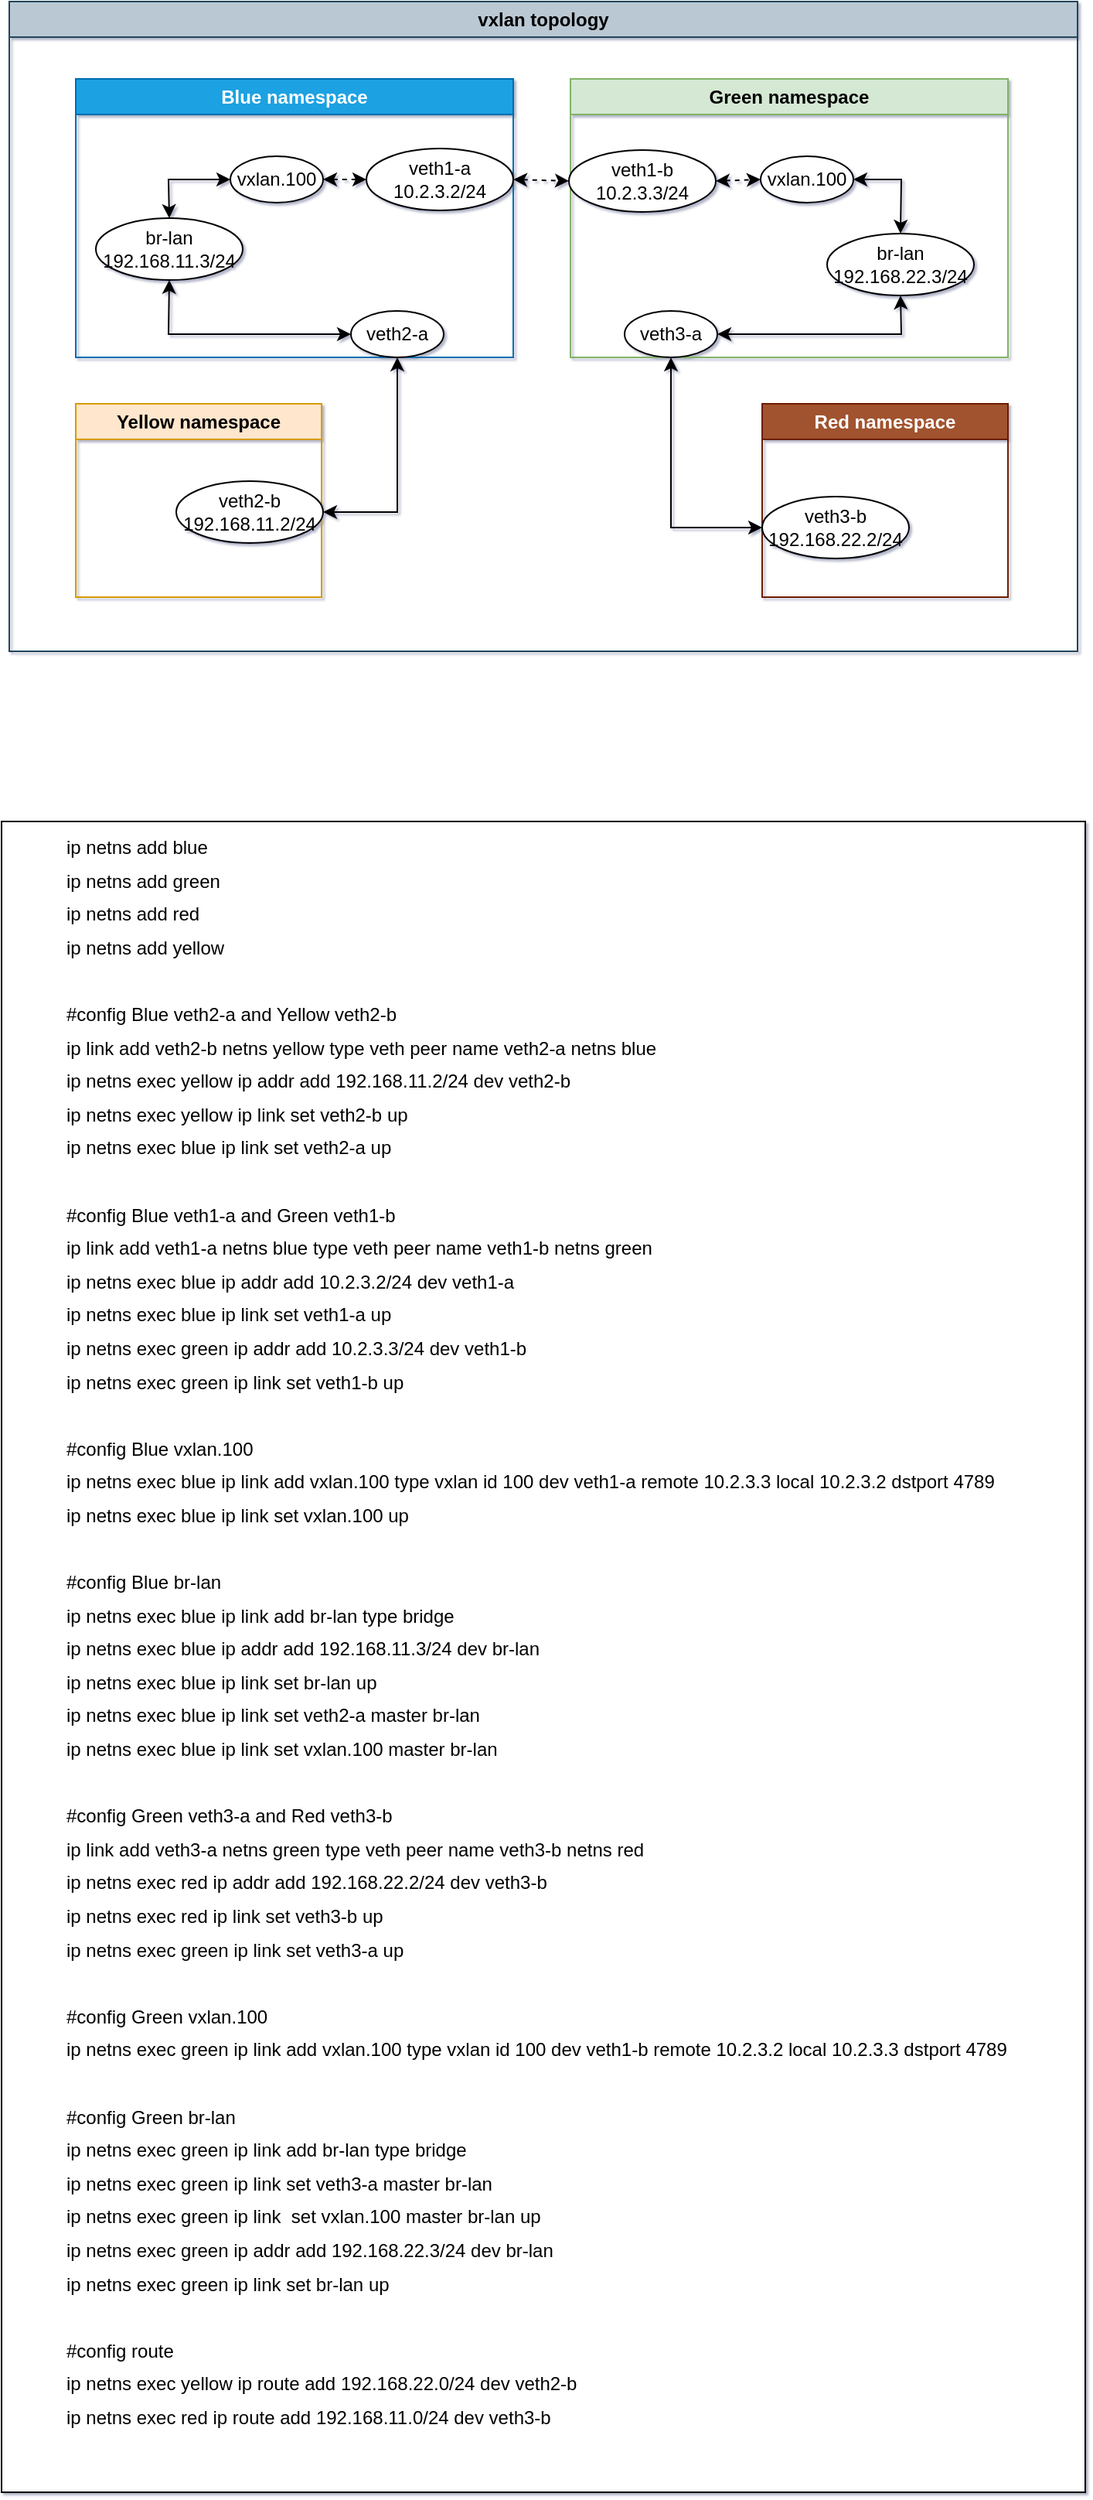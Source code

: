 <mxfile version="26.1.1">
  <diagram name="Page-1" id="sw6Nn3xSE8j5OQ7Urha7">
    <mxGraphModel dx="1434" dy="738" grid="1" gridSize="10" guides="1" tooltips="1" connect="1" arrows="1" fold="1" page="1" pageScale="1" pageWidth="850" pageHeight="1100" math="0" shadow="1">
      <root>
        <mxCell id="0" />
        <mxCell id="1" parent="0" />
        <mxCell id="GJlPNngb7z6mleHIEqyQ-1" value="vxlan topology" style="swimlane;whiteSpace=wrap;html=1;fillColor=#bac8d3;strokeColor=#23445d;" vertex="1" parent="1">
          <mxGeometry x="39" y="250" width="691" height="420" as="geometry" />
        </mxCell>
        <mxCell id="GJlPNngb7z6mleHIEqyQ-2" value="Blue namespace" style="swimlane;whiteSpace=wrap;html=1;fillColor=#1ba1e2;strokeColor=#006EAF;fontColor=#ffffff;" vertex="1" parent="GJlPNngb7z6mleHIEqyQ-1">
          <mxGeometry x="43" y="50" width="283" height="180" as="geometry" />
        </mxCell>
        <mxCell id="GJlPNngb7z6mleHIEqyQ-4" value="vxlan.100" style="ellipse;whiteSpace=wrap;html=1;" vertex="1" parent="GJlPNngb7z6mleHIEqyQ-2">
          <mxGeometry x="100" y="50" width="60" height="30" as="geometry" />
        </mxCell>
        <mxCell id="GJlPNngb7z6mleHIEqyQ-6" value="br-lan&lt;br&gt;192.168.11.3/24" style="ellipse;whiteSpace=wrap;html=1;" vertex="1" parent="GJlPNngb7z6mleHIEqyQ-2">
          <mxGeometry x="13" y="90" width="95" height="40" as="geometry" />
        </mxCell>
        <mxCell id="GJlPNngb7z6mleHIEqyQ-9" value="veth2-a" style="ellipse;whiteSpace=wrap;html=1;" vertex="1" parent="GJlPNngb7z6mleHIEqyQ-2">
          <mxGeometry x="178" y="150" width="60" height="30" as="geometry" />
        </mxCell>
        <mxCell id="GJlPNngb7z6mleHIEqyQ-3" value="veth1-a&lt;div&gt;10.2.3.2/24&lt;/div&gt;" style="ellipse;whiteSpace=wrap;html=1;" vertex="1" parent="GJlPNngb7z6mleHIEqyQ-2">
          <mxGeometry x="188" y="45" width="95" height="40" as="geometry" />
        </mxCell>
        <mxCell id="GJlPNngb7z6mleHIEqyQ-26" value="" style="endArrow=classic;startArrow=classic;html=1;rounded=0;exitX=1;exitY=0.5;exitDx=0;exitDy=0;entryX=0;entryY=0.5;entryDx=0;entryDy=0;dashed=1;" edge="1" parent="GJlPNngb7z6mleHIEqyQ-2" source="GJlPNngb7z6mleHIEqyQ-4" target="GJlPNngb7z6mleHIEqyQ-3">
          <mxGeometry width="50" height="50" relative="1" as="geometry">
            <mxPoint x="210" y="110" as="sourcePoint" />
            <mxPoint x="260" y="60" as="targetPoint" />
          </mxGeometry>
        </mxCell>
        <mxCell id="GJlPNngb7z6mleHIEqyQ-27" value="" style="endArrow=classic;startArrow=classic;html=1;rounded=0;exitX=0.5;exitY=0;exitDx=0;exitDy=0;entryX=0;entryY=0.5;entryDx=0;entryDy=0;" edge="1" parent="GJlPNngb7z6mleHIEqyQ-2" source="GJlPNngb7z6mleHIEqyQ-6" target="GJlPNngb7z6mleHIEqyQ-4">
          <mxGeometry width="50" height="50" relative="1" as="geometry">
            <mxPoint x="210" y="110" as="sourcePoint" />
            <mxPoint x="260" y="60" as="targetPoint" />
            <Array as="points">
              <mxPoint x="60" y="65" />
            </Array>
          </mxGeometry>
        </mxCell>
        <mxCell id="GJlPNngb7z6mleHIEqyQ-28" value="" style="endArrow=classic;startArrow=classic;html=1;rounded=0;exitX=0.5;exitY=1;exitDx=0;exitDy=0;entryX=0;entryY=0.5;entryDx=0;entryDy=0;" edge="1" parent="GJlPNngb7z6mleHIEqyQ-2" source="GJlPNngb7z6mleHIEqyQ-6" target="GJlPNngb7z6mleHIEqyQ-9">
          <mxGeometry width="50" height="50" relative="1" as="geometry">
            <mxPoint x="210" y="110" as="sourcePoint" />
            <mxPoint x="260" y="60" as="targetPoint" />
            <Array as="points">
              <mxPoint x="60" y="165" />
            </Array>
          </mxGeometry>
        </mxCell>
        <mxCell id="GJlPNngb7z6mleHIEqyQ-12" value="Green namespace" style="swimlane;whiteSpace=wrap;html=1;fillColor=#d5e8d4;strokeColor=#82b366;" vertex="1" parent="GJlPNngb7z6mleHIEqyQ-1">
          <mxGeometry x="363" y="50" width="283" height="180" as="geometry" />
        </mxCell>
        <mxCell id="GJlPNngb7z6mleHIEqyQ-13" value="vxlan.100" style="ellipse;whiteSpace=wrap;html=1;" vertex="1" parent="GJlPNngb7z6mleHIEqyQ-12">
          <mxGeometry x="123" y="50" width="60" height="30" as="geometry" />
        </mxCell>
        <mxCell id="GJlPNngb7z6mleHIEqyQ-14" value="br-lan&lt;br&gt;192.168.22.3/24" style="ellipse;whiteSpace=wrap;html=1;" vertex="1" parent="GJlPNngb7z6mleHIEqyQ-12">
          <mxGeometry x="166" y="100" width="95" height="40" as="geometry" />
        </mxCell>
        <mxCell id="GJlPNngb7z6mleHIEqyQ-15" value="veth1-b&lt;div&gt;10.2.3.3/24&lt;/div&gt;" style="ellipse;whiteSpace=wrap;html=1;" vertex="1" parent="GJlPNngb7z6mleHIEqyQ-12">
          <mxGeometry x="-1" y="46" width="95" height="40" as="geometry" />
        </mxCell>
        <mxCell id="GJlPNngb7z6mleHIEqyQ-16" value="veth3-a" style="ellipse;whiteSpace=wrap;html=1;" vertex="1" parent="GJlPNngb7z6mleHIEqyQ-12">
          <mxGeometry x="35" y="150" width="60" height="30" as="geometry" />
        </mxCell>
        <mxCell id="GJlPNngb7z6mleHIEqyQ-31" value="" style="endArrow=classic;startArrow=classic;html=1;rounded=0;entryX=0;entryY=0.5;entryDx=0;entryDy=0;exitX=1;exitY=0.5;exitDx=0;exitDy=0;dashed=1;" edge="1" parent="GJlPNngb7z6mleHIEqyQ-12" source="GJlPNngb7z6mleHIEqyQ-15" target="GJlPNngb7z6mleHIEqyQ-13">
          <mxGeometry width="50" height="50" relative="1" as="geometry">
            <mxPoint x="-110" y="110" as="sourcePoint" />
            <mxPoint x="-60" y="60" as="targetPoint" />
          </mxGeometry>
        </mxCell>
        <mxCell id="GJlPNngb7z6mleHIEqyQ-33" value="" style="endArrow=classic;startArrow=classic;html=1;rounded=0;entryX=0.5;entryY=1;entryDx=0;entryDy=0;exitX=1;exitY=0.5;exitDx=0;exitDy=0;strokeColor=light-dark(#050505,#EDEDED);" edge="1" parent="GJlPNngb7z6mleHIEqyQ-12" source="GJlPNngb7z6mleHIEqyQ-16" target="GJlPNngb7z6mleHIEqyQ-14">
          <mxGeometry width="50" height="50" relative="1" as="geometry">
            <mxPoint x="150" y="160" as="sourcePoint" />
            <mxPoint x="-60" y="60" as="targetPoint" />
            <Array as="points">
              <mxPoint x="214" y="165" />
            </Array>
          </mxGeometry>
        </mxCell>
        <mxCell id="GJlPNngb7z6mleHIEqyQ-35" value="" style="endArrow=classic;startArrow=classic;html=1;rounded=0;exitX=0.5;exitY=0;exitDx=0;exitDy=0;entryX=1;entryY=0.5;entryDx=0;entryDy=0;" edge="1" parent="GJlPNngb7z6mleHIEqyQ-12" source="GJlPNngb7z6mleHIEqyQ-14" target="GJlPNngb7z6mleHIEqyQ-13">
          <mxGeometry width="50" height="50" relative="1" as="geometry">
            <mxPoint x="28" y="110" as="sourcePoint" />
            <mxPoint x="78" y="60" as="targetPoint" />
            <Array as="points">
              <mxPoint x="214" y="65" />
            </Array>
          </mxGeometry>
        </mxCell>
        <mxCell id="GJlPNngb7z6mleHIEqyQ-29" value="" style="endArrow=classic;startArrow=classic;html=1;rounded=0;exitX=1;exitY=0.5;exitDx=0;exitDy=0;entryX=0.5;entryY=1;entryDx=0;entryDy=0;" edge="1" parent="GJlPNngb7z6mleHIEqyQ-1" source="GJlPNngb7z6mleHIEqyQ-18" target="GJlPNngb7z6mleHIEqyQ-9">
          <mxGeometry width="50" height="50" relative="1" as="geometry">
            <mxPoint x="253" y="160" as="sourcePoint" />
            <mxPoint x="303" y="110" as="targetPoint" />
            <Array as="points">
              <mxPoint x="251" y="330" />
            </Array>
          </mxGeometry>
        </mxCell>
        <mxCell id="GJlPNngb7z6mleHIEqyQ-30" value="" style="endArrow=classic;startArrow=classic;html=1;rounded=0;entryX=0;entryY=0.5;entryDx=0;entryDy=0;exitX=1;exitY=0.5;exitDx=0;exitDy=0;dashed=1;" edge="1" parent="GJlPNngb7z6mleHIEqyQ-1" source="GJlPNngb7z6mleHIEqyQ-3" target="GJlPNngb7z6mleHIEqyQ-15">
          <mxGeometry width="50" height="50" relative="1" as="geometry">
            <mxPoint x="253" y="160" as="sourcePoint" />
            <mxPoint x="303" y="110" as="targetPoint" />
          </mxGeometry>
        </mxCell>
        <mxCell id="GJlPNngb7z6mleHIEqyQ-34" value="" style="endArrow=classic;startArrow=classic;html=1;rounded=0;exitX=0;exitY=0.5;exitDx=0;exitDy=0;entryX=0.5;entryY=1;entryDx=0;entryDy=0;" edge="1" parent="GJlPNngb7z6mleHIEqyQ-1" source="GJlPNngb7z6mleHIEqyQ-24" target="GJlPNngb7z6mleHIEqyQ-16">
          <mxGeometry width="50" height="50" relative="1" as="geometry">
            <mxPoint x="253" y="160" as="sourcePoint" />
            <mxPoint x="303" y="110" as="targetPoint" />
            <Array as="points">
              <mxPoint x="428" y="340" />
            </Array>
          </mxGeometry>
        </mxCell>
        <mxCell id="GJlPNngb7z6mleHIEqyQ-43" value="Red namespace" style="swimlane;whiteSpace=wrap;html=1;fillColor=#a0522d;strokeColor=#6D1F00;fontColor=#ffffff;" vertex="1" parent="GJlPNngb7z6mleHIEqyQ-1">
          <mxGeometry x="487" y="260" width="159" height="125" as="geometry" />
        </mxCell>
        <mxCell id="GJlPNngb7z6mleHIEqyQ-24" value="veth3-b&lt;div&gt;192.168.22.2/24&lt;/div&gt;" style="ellipse;whiteSpace=wrap;html=1;" vertex="1" parent="GJlPNngb7z6mleHIEqyQ-43">
          <mxGeometry y="60" width="95" height="40" as="geometry" />
        </mxCell>
        <mxCell id="GJlPNngb7z6mleHIEqyQ-44" value="Yellow namespace" style="swimlane;whiteSpace=wrap;html=1;fillColor=#ffe6cc;strokeColor=#d79b00;" vertex="1" parent="GJlPNngb7z6mleHIEqyQ-1">
          <mxGeometry x="43" y="260" width="159" height="125" as="geometry" />
        </mxCell>
        <mxCell id="GJlPNngb7z6mleHIEqyQ-18" value="veth2-b&lt;br&gt;192.168.11.2/24" style="ellipse;whiteSpace=wrap;html=1;" vertex="1" parent="GJlPNngb7z6mleHIEqyQ-44">
          <mxGeometry x="65" y="50" width="95" height="40" as="geometry" />
        </mxCell>
        <mxCell id="GJlPNngb7z6mleHIEqyQ-45" value="&lt;blockquote style=&quot;margin: 0 0 0 40px; border: none; padding: 0px;&quot;&gt;&lt;div style=&quot;line-height: 180%;&quot;&gt;&lt;div&gt;ip netns add blue&lt;/div&gt;&lt;/div&gt;&lt;div style=&quot;line-height: 180%;&quot;&gt;&lt;div&gt;ip netns add green&lt;/div&gt;&lt;/div&gt;&lt;div style=&quot;line-height: 180%;&quot;&gt;&lt;div&gt;ip netns add red&lt;/div&gt;&lt;/div&gt;&lt;div style=&quot;line-height: 180%;&quot;&gt;&lt;div&gt;ip netns add yellow&lt;/div&gt;&lt;/div&gt;&lt;div style=&quot;line-height: 180%;&quot;&gt;&lt;div&gt;&lt;br&gt;&lt;/div&gt;&lt;/div&gt;&lt;div style=&quot;line-height: 180%;&quot;&gt;&lt;div&gt;#config Blue veth2-a and Yellow veth2-b&lt;/div&gt;&lt;/div&gt;&lt;div style=&quot;line-height: 180%;&quot;&gt;&lt;div&gt;ip link add veth2-b netns yellow type veth peer name veth2-a netns blue&lt;/div&gt;&lt;/div&gt;&lt;div style=&quot;line-height: 180%;&quot;&gt;&lt;div&gt;ip netns exec yellow ip addr add 192.168.11.2/24 dev veth2-b&lt;/div&gt;&lt;/div&gt;&lt;div style=&quot;line-height: 180%;&quot;&gt;&lt;div&gt;ip netns exec yellow ip link set veth2-b up&lt;/div&gt;&lt;/div&gt;&lt;div style=&quot;line-height: 180%;&quot;&gt;&lt;div&gt;ip netns exec blue ip link set veth2-a up&lt;/div&gt;&lt;/div&gt;&lt;div style=&quot;line-height: 180%;&quot;&gt;&lt;div&gt;&lt;br&gt;&lt;/div&gt;&lt;/div&gt;&lt;div style=&quot;line-height: 180%;&quot;&gt;&lt;div&gt;#config Blue veth1-a and Green veth1-b&lt;/div&gt;&lt;/div&gt;&lt;div style=&quot;line-height: 180%;&quot;&gt;&lt;div&gt;ip link add veth1-a netns blue type veth peer name veth1-b netns green&lt;/div&gt;&lt;/div&gt;&lt;div style=&quot;line-height: 180%;&quot;&gt;&lt;div&gt;ip netns exec blue ip addr add 10.2.3.2/24 dev veth1-a&lt;/div&gt;&lt;/div&gt;&lt;div style=&quot;line-height: 180%;&quot;&gt;&lt;div&gt;ip netns exec blue ip link set veth1-a up&lt;/div&gt;&lt;/div&gt;&lt;div style=&quot;line-height: 180%;&quot;&gt;&lt;div&gt;ip netns exec green ip addr add 10.2.3.3/24 dev veth1-b&lt;/div&gt;&lt;/div&gt;&lt;div style=&quot;line-height: 180%;&quot;&gt;&lt;div&gt;ip netns exec green ip link set veth1-b up&lt;/div&gt;&lt;/div&gt;&lt;div style=&quot;line-height: 180%;&quot;&gt;&lt;div&gt;&lt;br&gt;&lt;/div&gt;&lt;/div&gt;&lt;div style=&quot;line-height: 180%;&quot;&gt;&lt;div&gt;#config Blue vxlan.100&lt;/div&gt;&lt;/div&gt;&lt;div style=&quot;line-height: 180%;&quot;&gt;&lt;div&gt;ip netns exec blue ip link add vxlan.100 type vxlan id 100 dev veth1-a remote 10.2.3.3 local 10.2.3.2 dstport 4789&lt;/div&gt;&lt;/div&gt;&lt;div style=&quot;line-height: 180%;&quot;&gt;&lt;div&gt;ip netns exec blue ip link set vxlan.100 up&lt;/div&gt;&lt;/div&gt;&lt;div style=&quot;line-height: 180%;&quot;&gt;&lt;div&gt;&lt;br&gt;&lt;/div&gt;&lt;/div&gt;&lt;div style=&quot;line-height: 180%;&quot;&gt;&lt;div&gt;#config Blue br-lan&lt;/div&gt;&lt;/div&gt;&lt;div style=&quot;line-height: 180%;&quot;&gt;&lt;div&gt;ip netns exec blue ip link add br-lan type bridge&lt;/div&gt;&lt;/div&gt;&lt;div style=&quot;line-height: 180%;&quot;&gt;&lt;div&gt;ip netns exec blue ip addr add 192.168.11.3/24 dev br-lan&lt;/div&gt;&lt;/div&gt;&lt;div style=&quot;line-height: 180%;&quot;&gt;&lt;div&gt;ip netns exec blue ip link set br-lan up&lt;/div&gt;&lt;/div&gt;&lt;div style=&quot;line-height: 180%;&quot;&gt;&lt;div&gt;ip netns exec blue ip link set veth2-a master br-lan&lt;/div&gt;&lt;/div&gt;&lt;div style=&quot;line-height: 180%;&quot;&gt;&lt;div&gt;ip netns exec blue ip link set vxlan.100 master br-lan&lt;/div&gt;&lt;/div&gt;&lt;div style=&quot;line-height: 180%;&quot;&gt;&lt;div&gt;&lt;br&gt;&lt;/div&gt;&lt;/div&gt;&lt;div style=&quot;line-height: 180%;&quot;&gt;&lt;div&gt;#config Green veth3-a and Red veth3-b&lt;/div&gt;&lt;/div&gt;&lt;div style=&quot;line-height: 180%;&quot;&gt;&lt;div&gt;ip link add veth3-a netns green type veth peer name veth3-b netns red&lt;/div&gt;&lt;/div&gt;&lt;div style=&quot;line-height: 180%;&quot;&gt;&lt;div&gt;ip netns exec red ip addr add 192.168.22.2/24 dev veth3-b&lt;/div&gt;&lt;/div&gt;&lt;div style=&quot;line-height: 180%;&quot;&gt;&lt;div&gt;ip netns exec red ip link set veth3-b up&lt;/div&gt;&lt;/div&gt;&lt;div style=&quot;line-height: 180%;&quot;&gt;&lt;div&gt;ip netns exec green ip link set veth3-a up&lt;/div&gt;&lt;/div&gt;&lt;div style=&quot;line-height: 180%;&quot;&gt;&lt;div&gt;&lt;br&gt;&lt;/div&gt;&lt;/div&gt;&lt;div style=&quot;line-height: 180%;&quot;&gt;&lt;div&gt;#config Green vxlan.100&lt;/div&gt;&lt;/div&gt;&lt;div style=&quot;line-height: 180%;&quot;&gt;&lt;div&gt;ip netns exec green ip link add vxlan.100 type vxlan id 100 dev veth1-b remote 10.2.3.2 local 10.2.3.3 dstport 4789&lt;/div&gt;&lt;/div&gt;&lt;div style=&quot;line-height: 180%;&quot;&gt;&lt;div&gt;&lt;br&gt;&lt;/div&gt;&lt;/div&gt;&lt;div style=&quot;line-height: 180%;&quot;&gt;&lt;div&gt;#config Green br-lan&lt;/div&gt;&lt;/div&gt;&lt;div style=&quot;line-height: 180%;&quot;&gt;&lt;div&gt;ip netns exec green ip link add br-lan type bridge&lt;/div&gt;&lt;/div&gt;&lt;div style=&quot;line-height: 180%;&quot;&gt;&lt;div&gt;ip netns exec green ip link set veth3-a master br-lan&lt;/div&gt;&lt;/div&gt;&lt;div style=&quot;line-height: 180%;&quot;&gt;&lt;div&gt;ip netns exec green ip link&amp;nbsp; set vxlan.100 master br-lan up&lt;/div&gt;&lt;/div&gt;&lt;div style=&quot;line-height: 180%;&quot;&gt;&lt;div&gt;ip netns exec green ip addr add 192.168.22.3/24 dev br-lan&lt;/div&gt;&lt;/div&gt;&lt;div style=&quot;line-height: 180%;&quot;&gt;&lt;div&gt;ip netns exec green ip link set br-lan up&lt;/div&gt;&lt;/div&gt;&lt;div style=&quot;line-height: 180%;&quot;&gt;&lt;div&gt;&lt;br&gt;&lt;/div&gt;&lt;/div&gt;&lt;div style=&quot;line-height: 180%;&quot;&gt;&lt;div&gt;#config route&lt;/div&gt;&lt;/div&gt;&lt;div style=&quot;line-height: 180%;&quot;&gt;&lt;div&gt;ip netns exec yellow ip route add 192.168.22.0/24 dev veth2-b&lt;/div&gt;&lt;/div&gt;&lt;div style=&quot;line-height: 180%;&quot;&gt;&lt;div&gt;ip netns exec red ip route add 192.168.11.0/24 dev veth3-b&lt;/div&gt;&lt;/div&gt;&lt;/blockquote&gt;" style="rounded=0;whiteSpace=wrap;html=1;align=left;verticalAlign=top;" vertex="1" parent="1">
          <mxGeometry x="34" y="780" width="701" height="1080" as="geometry" />
        </mxCell>
      </root>
    </mxGraphModel>
  </diagram>
</mxfile>
